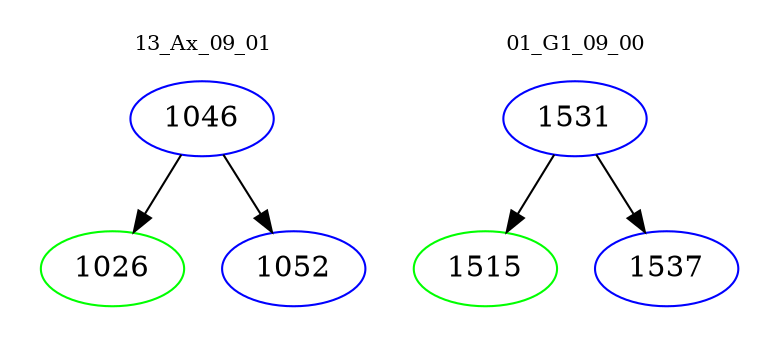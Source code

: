 digraph{
subgraph cluster_0 {
color = white
label = "13_Ax_09_01";
fontsize=10;
T0_1046 [label="1046", color="blue"]
T0_1046 -> T0_1026 [color="black"]
T0_1026 [label="1026", color="green"]
T0_1046 -> T0_1052 [color="black"]
T0_1052 [label="1052", color="blue"]
}
subgraph cluster_1 {
color = white
label = "01_G1_09_00";
fontsize=10;
T1_1531 [label="1531", color="blue"]
T1_1531 -> T1_1515 [color="black"]
T1_1515 [label="1515", color="green"]
T1_1531 -> T1_1537 [color="black"]
T1_1537 [label="1537", color="blue"]
}
}
